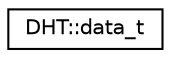 digraph "Graphical Class Hierarchy"
{
  edge [fontname="Helvetica",fontsize="10",labelfontname="Helvetica",labelfontsize="10"];
  node [fontname="Helvetica",fontsize="10",shape=record];
  rankdir="LR";
  Node1 [label="DHT::data_t",height=0.2,width=0.4,color="black", fillcolor="white", style="filled",URL="$dc/da1/unionDHT_1_1data__t.html"];
}
